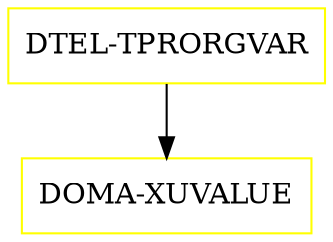 digraph G {
  "DTEL-TPRORGVAR" [shape=box,color=yellow];
  "DOMA-XUVALUE" [shape=box,color=yellow,URL="./DOMA_XUVALUE.html"];
  "DTEL-TPRORGVAR" -> "DOMA-XUVALUE";
}
